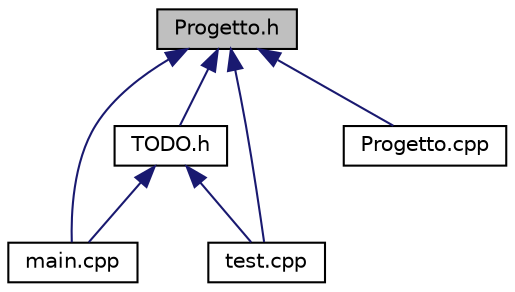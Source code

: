 digraph "Progetto.h"
{
 // LATEX_PDF_SIZE
  edge [fontname="Helvetica",fontsize="10",labelfontname="Helvetica",labelfontsize="10"];
  node [fontname="Helvetica",fontsize="10",shape=record];
  Node5 [label="Progetto.h",height=0.2,width=0.4,color="black", fillcolor="grey75", style="filled", fontcolor="black",tooltip="definizione della classe Progetto"];
  Node5 -> Node6 [dir="back",color="midnightblue",fontsize="10",style="solid",fontname="Helvetica"];
  Node6 [label="main.cpp",height=0.2,width=0.4,color="black", fillcolor="white", style="filled",URL="$main_8cpp.html",tooltip="programma principale dell'applicazione TODO-LIST"];
  Node5 -> Node7 [dir="back",color="midnightblue",fontsize="10",style="solid",fontname="Helvetica"];
  Node7 [label="TODO.h",height=0.2,width=0.4,color="black", fillcolor="white", style="filled",URL="$_t_o_d_o_8h.html",tooltip="definizione e implementazione della classe TODO"];
  Node7 -> Node6 [dir="back",color="midnightblue",fontsize="10",style="solid",fontname="Helvetica"];
  Node7 -> Node8 [dir="back",color="midnightblue",fontsize="10",style="solid",fontname="Helvetica"];
  Node8 [label="test.cpp",height=0.2,width=0.4,color="black", fillcolor="white", style="filled",URL="$test_8cpp.html",tooltip=" "];
  Node5 -> Node9 [dir="back",color="midnightblue",fontsize="10",style="solid",fontname="Helvetica"];
  Node9 [label="Progetto.cpp",height=0.2,width=0.4,color="black", fillcolor="white", style="filled",URL="$_progetto_8cpp.html",tooltip="implementazione della classe Progetto"];
  Node5 -> Node8 [dir="back",color="midnightblue",fontsize="10",style="solid",fontname="Helvetica"];
}
